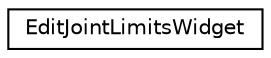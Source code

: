 digraph "Graphical Class Hierarchy"
{
 // LATEX_PDF_SIZE
  edge [fontname="Helvetica",fontsize="10",labelfontname="Helvetica",labelfontsize="10"];
  node [fontname="Helvetica",fontsize="10",shape=record];
  rankdir="LR";
  Node0 [label="EditJointLimitsWidget",height=0.2,width=0.4,color="black", fillcolor="white", style="filled",URL="$classEditJointLimitsWidget.html",tooltip=" "];
}
